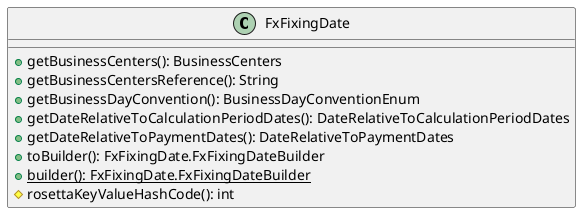 @startuml

    class FxFixingDate [[FxFixingDate.html]] {
        +getBusinessCenters(): BusinessCenters
        +getBusinessCentersReference(): String
        +getBusinessDayConvention(): BusinessDayConventionEnum
        +getDateRelativeToCalculationPeriodDates(): DateRelativeToCalculationPeriodDates
        +getDateRelativeToPaymentDates(): DateRelativeToPaymentDates
        +toBuilder(): FxFixingDate.FxFixingDateBuilder
        {static} +builder(): FxFixingDate.FxFixingDateBuilder
        #rosettaKeyValueHashCode(): int
    }

@enduml
